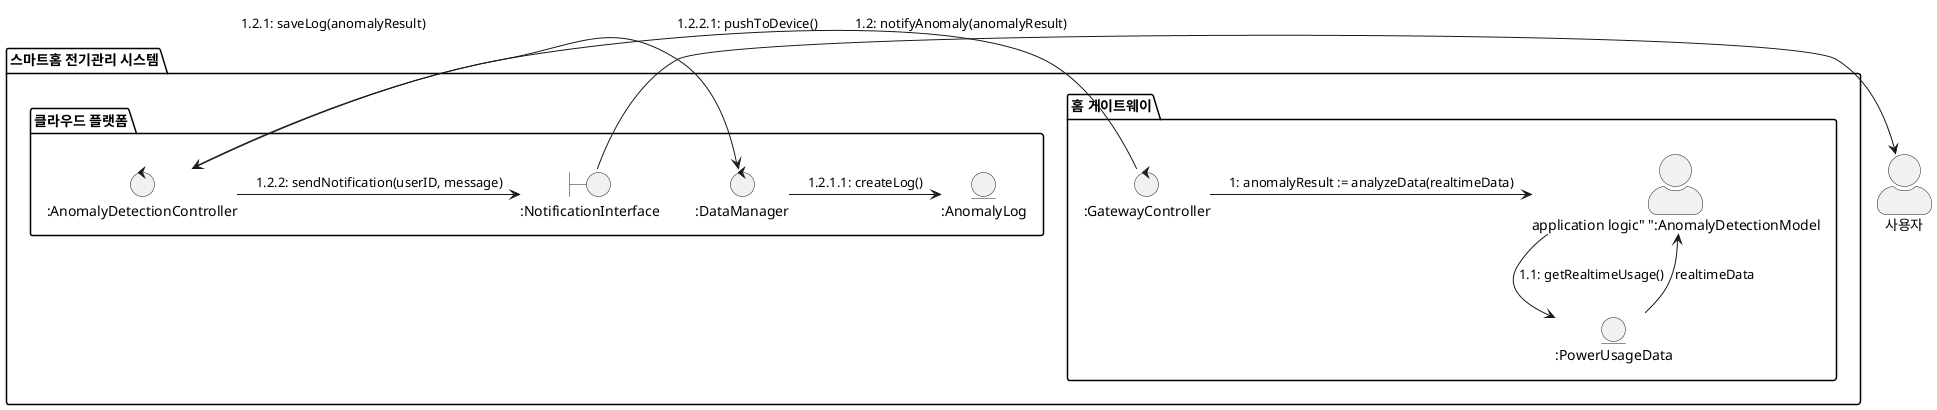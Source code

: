 @startuml
skinparam actorStyle awesome
actor "사용자" as user

package "스마트홈 전기관리 시스템" {
  package "홈 게이트웨이" {
    control ":GatewayController" as GatewayCtrl
    "application logic" ":AnomalyDetectionModel" as GatewayADM
    entity ":PowerUsageData" as PUD_GW
  }

  package "클라우드 플랫폼" {
    control ":AnomalyDetectionController" as CloudADC
    control ":DataManager" as DM
    entity ":AnomalyLog" as AL
    boundary ":NotificationInterface" as NI
  }
}

' This interaction starts within the Gateway
GatewayCtrl -> GatewayADM: 1: anomalyResult := analyzeData(realtimeData)
GatewayADM -> PUD_GW: 1.1: getRealtimeUsage()
PUD_GW --> GatewayADM: realtimeData

'alt anomalyResult is true
  GatewayCtrl -> CloudADC: 1.2: notifyAnomaly(anomalyResult)
  CloudADC -> DM: 1.2.1: saveLog(anomalyResult)
  DM -> AL: 1.2.1.1: createLog()
  CloudADC -> NI: 1.2.2: sendNotification(userID, message)
  NI -> user: 1.2.2.1: pushToDevice()
'end
@enduml